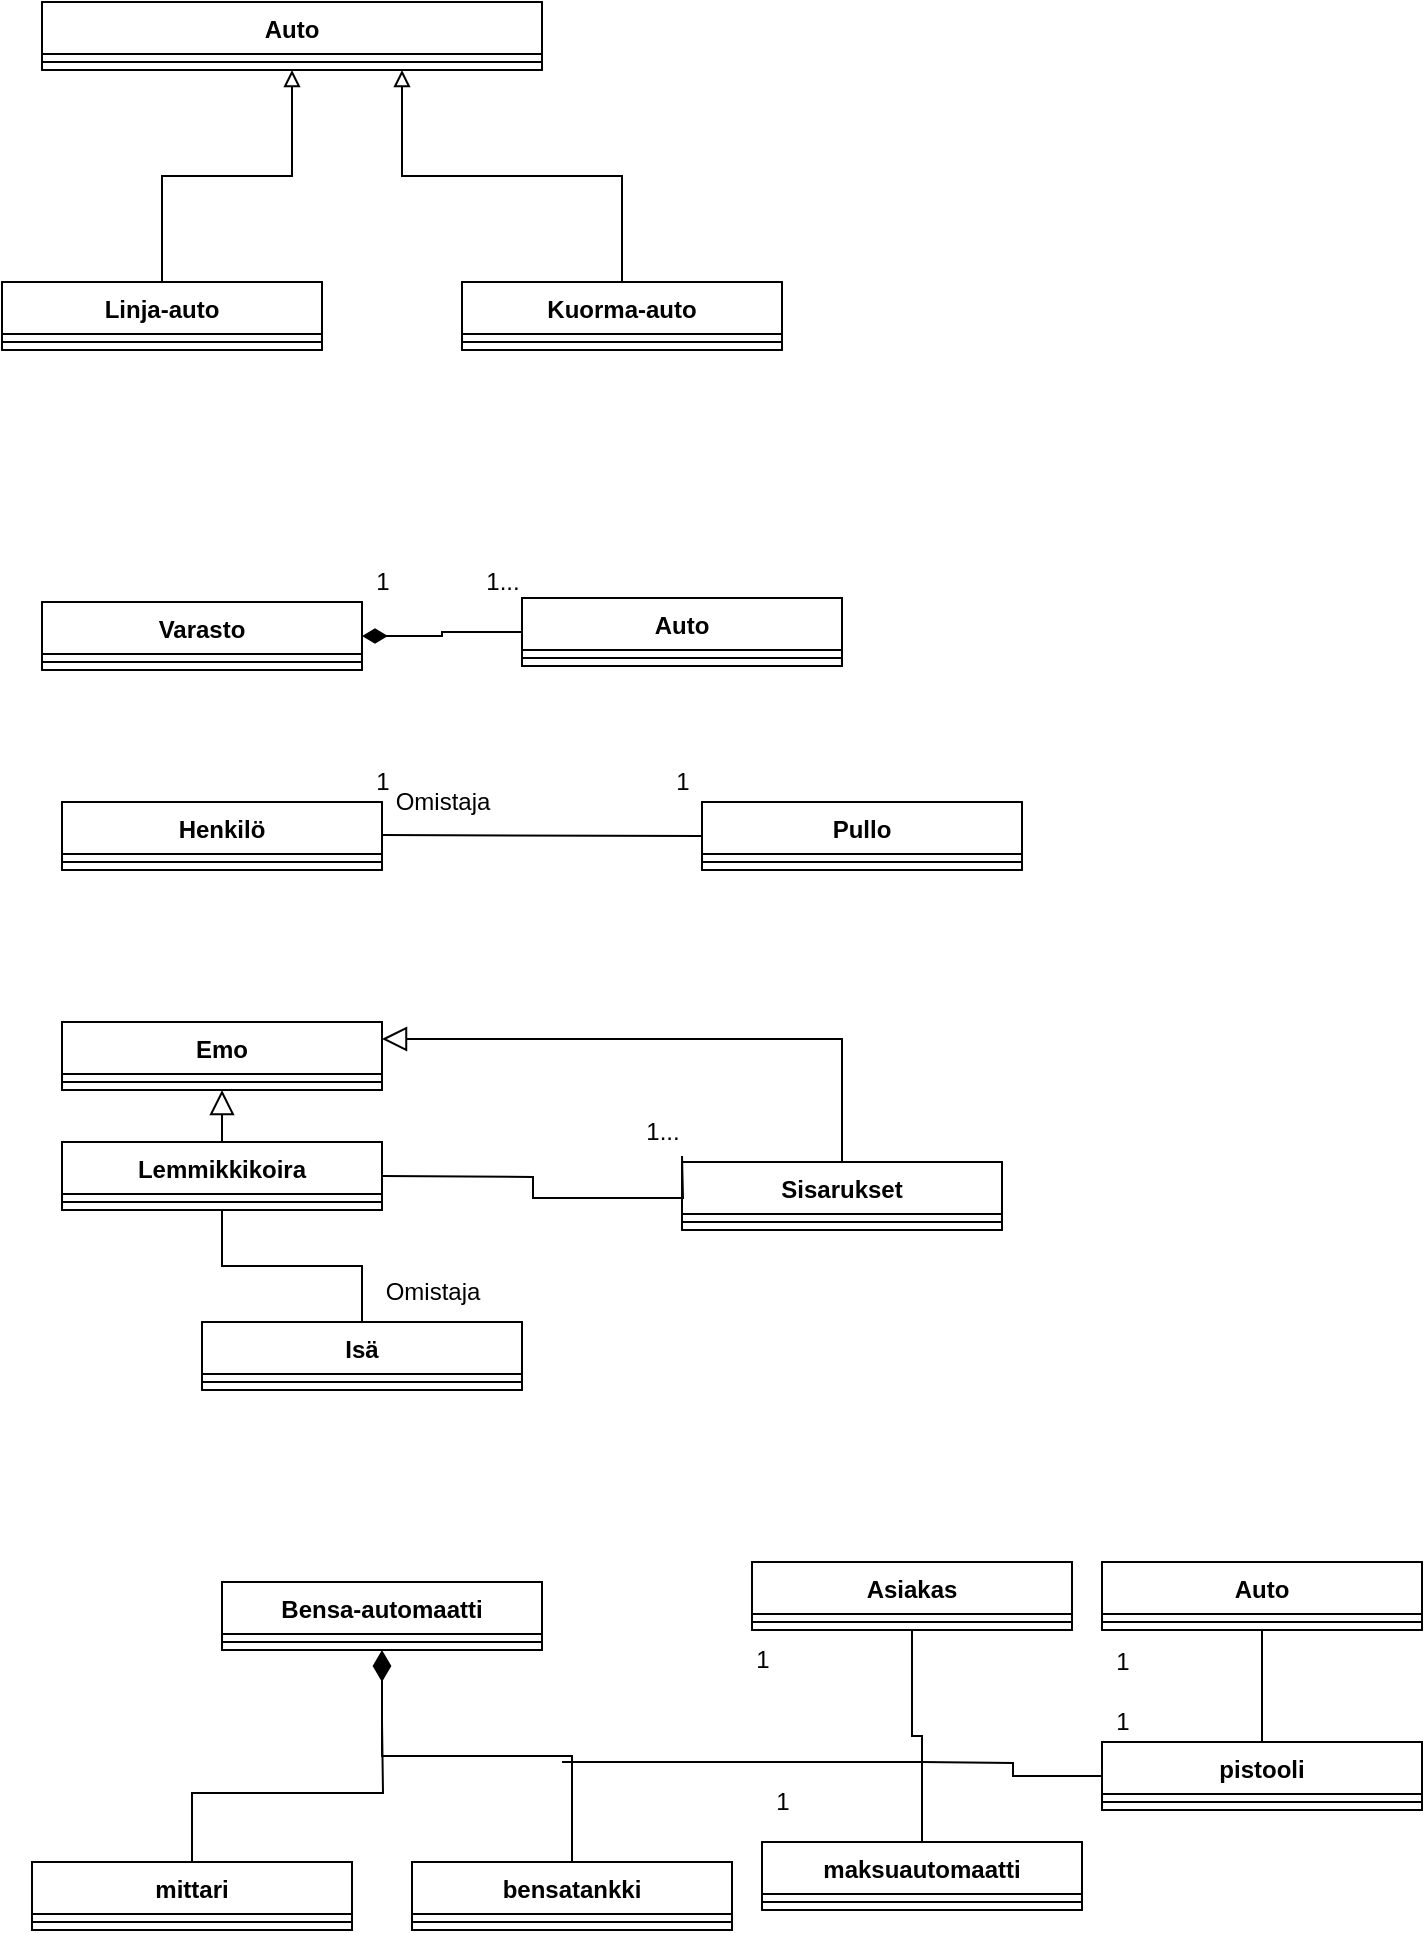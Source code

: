 <mxfile version="20.4.0" type="github">
  <diagram id="vEsajQPq7sN4_N_ij7nR" name="Page-1">
    <mxGraphModel dx="1017" dy="927" grid="1" gridSize="10" guides="1" tooltips="1" connect="1" arrows="1" fold="1" page="1" pageScale="1" pageWidth="850" pageHeight="1100" math="0" shadow="0">
      <root>
        <mxCell id="0" />
        <mxCell id="1" parent="0" />
        <mxCell id="xa-_HRpsTEDlTPyhuSHx-1" value="Auto" style="swimlane;fontStyle=1;align=center;verticalAlign=top;childLayout=stackLayout;horizontal=1;startSize=26;horizontalStack=0;resizeParent=1;resizeParentMax=0;resizeLast=0;collapsible=1;marginBottom=0;" vertex="1" parent="1">
          <mxGeometry x="70" y="40" width="250" height="34" as="geometry" />
        </mxCell>
        <mxCell id="xa-_HRpsTEDlTPyhuSHx-3" value="" style="line;strokeWidth=1;fillColor=none;align=left;verticalAlign=middle;spacingTop=-1;spacingLeft=3;spacingRight=3;rotatable=0;labelPosition=right;points=[];portConstraint=eastwest;strokeColor=inherit;" vertex="1" parent="xa-_HRpsTEDlTPyhuSHx-1">
          <mxGeometry y="26" width="250" height="8" as="geometry" />
        </mxCell>
        <mxCell id="xa-_HRpsTEDlTPyhuSHx-23" style="edgeStyle=orthogonalEdgeStyle;rounded=0;orthogonalLoop=1;jettySize=auto;html=1;exitX=0.5;exitY=0;exitDx=0;exitDy=0;entryX=0.5;entryY=1;entryDx=0;entryDy=0;endArrow=block;endFill=0;" edge="1" parent="1" source="xa-_HRpsTEDlTPyhuSHx-10" target="xa-_HRpsTEDlTPyhuSHx-1">
          <mxGeometry relative="1" as="geometry" />
        </mxCell>
        <mxCell id="xa-_HRpsTEDlTPyhuSHx-10" value="Linja-auto" style="swimlane;fontStyle=1;align=center;verticalAlign=top;childLayout=stackLayout;horizontal=1;startSize=26;horizontalStack=0;resizeParent=1;resizeParentMax=0;resizeLast=0;collapsible=1;marginBottom=0;" vertex="1" parent="1">
          <mxGeometry x="50" y="180" width="160" height="34" as="geometry" />
        </mxCell>
        <mxCell id="xa-_HRpsTEDlTPyhuSHx-12" value="" style="line;strokeWidth=1;fillColor=none;align=left;verticalAlign=middle;spacingTop=-1;spacingLeft=3;spacingRight=3;rotatable=0;labelPosition=right;points=[];portConstraint=eastwest;strokeColor=inherit;" vertex="1" parent="xa-_HRpsTEDlTPyhuSHx-10">
          <mxGeometry y="26" width="160" height="8" as="geometry" />
        </mxCell>
        <mxCell id="xa-_HRpsTEDlTPyhuSHx-22" style="edgeStyle=orthogonalEdgeStyle;rounded=0;orthogonalLoop=1;jettySize=auto;html=1;entryX=0.72;entryY=1;entryDx=0;entryDy=0;entryPerimeter=0;endArrow=block;endFill=0;" edge="1" parent="1" source="xa-_HRpsTEDlTPyhuSHx-18" target="xa-_HRpsTEDlTPyhuSHx-3">
          <mxGeometry relative="1" as="geometry" />
        </mxCell>
        <mxCell id="xa-_HRpsTEDlTPyhuSHx-18" value="Kuorma-auto" style="swimlane;fontStyle=1;align=center;verticalAlign=top;childLayout=stackLayout;horizontal=1;startSize=26;horizontalStack=0;resizeParent=1;resizeParentMax=0;resizeLast=0;collapsible=1;marginBottom=0;" vertex="1" parent="1">
          <mxGeometry x="280" y="180" width="160" height="34" as="geometry" />
        </mxCell>
        <mxCell id="xa-_HRpsTEDlTPyhuSHx-20" value="" style="line;strokeWidth=1;fillColor=none;align=left;verticalAlign=middle;spacingTop=-1;spacingLeft=3;spacingRight=3;rotatable=0;labelPosition=right;points=[];portConstraint=eastwest;strokeColor=inherit;" vertex="1" parent="xa-_HRpsTEDlTPyhuSHx-18">
          <mxGeometry y="26" width="160" height="8" as="geometry" />
        </mxCell>
        <mxCell id="xa-_HRpsTEDlTPyhuSHx-25" value="Varasto" style="swimlane;fontStyle=1;align=center;verticalAlign=top;childLayout=stackLayout;horizontal=1;startSize=26;horizontalStack=0;resizeParent=1;resizeParentMax=0;resizeLast=0;collapsible=1;marginBottom=0;" vertex="1" parent="1">
          <mxGeometry x="70" y="340" width="160" height="34" as="geometry" />
        </mxCell>
        <mxCell id="xa-_HRpsTEDlTPyhuSHx-27" value="" style="line;strokeWidth=1;fillColor=none;align=left;verticalAlign=middle;spacingTop=-1;spacingLeft=3;spacingRight=3;rotatable=0;labelPosition=right;points=[];portConstraint=eastwest;strokeColor=inherit;" vertex="1" parent="xa-_HRpsTEDlTPyhuSHx-25">
          <mxGeometry y="26" width="160" height="8" as="geometry" />
        </mxCell>
        <mxCell id="xa-_HRpsTEDlTPyhuSHx-33" style="edgeStyle=orthogonalEdgeStyle;rounded=0;orthogonalLoop=1;jettySize=auto;html=1;entryX=1;entryY=0.5;entryDx=0;entryDy=0;endArrow=diamondThin;endFill=1;endSize=10;" edge="1" parent="1" source="xa-_HRpsTEDlTPyhuSHx-29" target="xa-_HRpsTEDlTPyhuSHx-25">
          <mxGeometry relative="1" as="geometry" />
        </mxCell>
        <mxCell id="xa-_HRpsTEDlTPyhuSHx-29" value="Auto" style="swimlane;fontStyle=1;align=center;verticalAlign=top;childLayout=stackLayout;horizontal=1;startSize=26;horizontalStack=0;resizeParent=1;resizeParentMax=0;resizeLast=0;collapsible=1;marginBottom=0;" vertex="1" parent="1">
          <mxGeometry x="310" y="338" width="160" height="34" as="geometry" />
        </mxCell>
        <mxCell id="xa-_HRpsTEDlTPyhuSHx-31" value="" style="line;strokeWidth=1;fillColor=none;align=left;verticalAlign=middle;spacingTop=-1;spacingLeft=3;spacingRight=3;rotatable=0;labelPosition=right;points=[];portConstraint=eastwest;strokeColor=inherit;" vertex="1" parent="xa-_HRpsTEDlTPyhuSHx-29">
          <mxGeometry y="26" width="160" height="8" as="geometry" />
        </mxCell>
        <mxCell id="xa-_HRpsTEDlTPyhuSHx-34" value="1" style="text;html=1;align=center;verticalAlign=middle;resizable=0;points=[];autosize=1;strokeColor=none;fillColor=none;" vertex="1" parent="1">
          <mxGeometry x="225" y="315" width="30" height="30" as="geometry" />
        </mxCell>
        <mxCell id="xa-_HRpsTEDlTPyhuSHx-35" value="1..." style="text;html=1;align=center;verticalAlign=middle;resizable=0;points=[];autosize=1;strokeColor=none;fillColor=none;" vertex="1" parent="1">
          <mxGeometry x="280" y="315" width="40" height="30" as="geometry" />
        </mxCell>
        <mxCell id="xa-_HRpsTEDlTPyhuSHx-36" value="Henkilö" style="swimlane;fontStyle=1;align=center;verticalAlign=top;childLayout=stackLayout;horizontal=1;startSize=26;horizontalStack=0;resizeParent=1;resizeParentMax=0;resizeLast=0;collapsible=1;marginBottom=0;" vertex="1" parent="1">
          <mxGeometry x="80" y="440" width="160" height="34" as="geometry" />
        </mxCell>
        <mxCell id="xa-_HRpsTEDlTPyhuSHx-38" value="" style="line;strokeWidth=1;fillColor=none;align=left;verticalAlign=middle;spacingTop=-1;spacingLeft=3;spacingRight=3;rotatable=0;labelPosition=right;points=[];portConstraint=eastwest;strokeColor=inherit;" vertex="1" parent="xa-_HRpsTEDlTPyhuSHx-36">
          <mxGeometry y="26" width="160" height="8" as="geometry" />
        </mxCell>
        <mxCell id="xa-_HRpsTEDlTPyhuSHx-40" value="Pullo" style="swimlane;fontStyle=1;align=center;verticalAlign=top;childLayout=stackLayout;horizontal=1;startSize=26;horizontalStack=0;resizeParent=1;resizeParentMax=0;resizeLast=0;collapsible=1;marginBottom=0;" vertex="1" parent="1">
          <mxGeometry x="400" y="440" width="160" height="34" as="geometry" />
        </mxCell>
        <mxCell id="xa-_HRpsTEDlTPyhuSHx-42" value="" style="line;strokeWidth=1;fillColor=none;align=left;verticalAlign=middle;spacingTop=-1;spacingLeft=3;spacingRight=3;rotatable=0;labelPosition=right;points=[];portConstraint=eastwest;strokeColor=inherit;" vertex="1" parent="xa-_HRpsTEDlTPyhuSHx-40">
          <mxGeometry y="26" width="160" height="8" as="geometry" />
        </mxCell>
        <mxCell id="xa-_HRpsTEDlTPyhuSHx-44" style="edgeStyle=orthogonalEdgeStyle;rounded=0;orthogonalLoop=1;jettySize=auto;html=1;entryX=1;entryY=0.5;entryDx=0;entryDy=0;endArrow=none;endFill=0;endSize=10;exitX=0;exitY=0.5;exitDx=0;exitDy=0;" edge="1" parent="1" source="xa-_HRpsTEDlTPyhuSHx-40">
          <mxGeometry relative="1" as="geometry">
            <mxPoint x="320" y="456.5" as="sourcePoint" />
            <mxPoint x="240" y="456.5" as="targetPoint" />
          </mxGeometry>
        </mxCell>
        <mxCell id="xa-_HRpsTEDlTPyhuSHx-45" value="1" style="text;html=1;align=center;verticalAlign=middle;resizable=0;points=[];autosize=1;strokeColor=none;fillColor=none;" vertex="1" parent="1">
          <mxGeometry x="375" y="415" width="30" height="30" as="geometry" />
        </mxCell>
        <mxCell id="xa-_HRpsTEDlTPyhuSHx-46" value="1" style="text;html=1;align=center;verticalAlign=middle;resizable=0;points=[];autosize=1;strokeColor=none;fillColor=none;" vertex="1" parent="1">
          <mxGeometry x="225" y="415" width="30" height="30" as="geometry" />
        </mxCell>
        <mxCell id="xa-_HRpsTEDlTPyhuSHx-47" value="Omistaja" style="text;html=1;align=center;verticalAlign=middle;resizable=0;points=[];autosize=1;strokeColor=none;fillColor=none;" vertex="1" parent="1">
          <mxGeometry x="235" y="425" width="70" height="30" as="geometry" />
        </mxCell>
        <mxCell id="xa-_HRpsTEDlTPyhuSHx-62" style="edgeStyle=orthogonalEdgeStyle;rounded=0;orthogonalLoop=1;jettySize=auto;html=1;exitX=0.5;exitY=0;exitDx=0;exitDy=0;entryX=0.5;entryY=1;entryDx=0;entryDy=0;endArrow=block;endFill=0;endSize=10;" edge="1" parent="1" source="xa-_HRpsTEDlTPyhuSHx-48" target="xa-_HRpsTEDlTPyhuSHx-58">
          <mxGeometry relative="1" as="geometry" />
        </mxCell>
        <mxCell id="xa-_HRpsTEDlTPyhuSHx-48" value="Lemmikkikoira" style="swimlane;fontStyle=1;align=center;verticalAlign=top;childLayout=stackLayout;horizontal=1;startSize=26;horizontalStack=0;resizeParent=1;resizeParentMax=0;resizeLast=0;collapsible=1;marginBottom=0;" vertex="1" parent="1">
          <mxGeometry x="80" y="610" width="160" height="34" as="geometry" />
        </mxCell>
        <mxCell id="xa-_HRpsTEDlTPyhuSHx-50" value="" style="line;strokeWidth=1;fillColor=none;align=left;verticalAlign=middle;spacingTop=-1;spacingLeft=3;spacingRight=3;rotatable=0;labelPosition=right;points=[];portConstraint=eastwest;strokeColor=inherit;" vertex="1" parent="xa-_HRpsTEDlTPyhuSHx-48">
          <mxGeometry y="26" width="160" height="8" as="geometry" />
        </mxCell>
        <mxCell id="xa-_HRpsTEDlTPyhuSHx-63" style="edgeStyle=orthogonalEdgeStyle;rounded=0;orthogonalLoop=1;jettySize=auto;html=1;exitX=0.5;exitY=0;exitDx=0;exitDy=0;entryX=1;entryY=0.25;entryDx=0;entryDy=0;endArrow=block;endFill=0;endSize=10;" edge="1" parent="1" source="xa-_HRpsTEDlTPyhuSHx-52" target="xa-_HRpsTEDlTPyhuSHx-58">
          <mxGeometry relative="1" as="geometry" />
        </mxCell>
        <mxCell id="xa-_HRpsTEDlTPyhuSHx-52" value="Sisarukset" style="swimlane;fontStyle=1;align=center;verticalAlign=top;childLayout=stackLayout;horizontal=1;startSize=26;horizontalStack=0;resizeParent=1;resizeParentMax=0;resizeLast=0;collapsible=1;marginBottom=0;" vertex="1" parent="1">
          <mxGeometry x="390" y="620" width="160" height="34" as="geometry" />
        </mxCell>
        <mxCell id="xa-_HRpsTEDlTPyhuSHx-54" value="" style="line;strokeWidth=1;fillColor=none;align=left;verticalAlign=middle;spacingTop=-1;spacingLeft=3;spacingRight=3;rotatable=0;labelPosition=right;points=[];portConstraint=eastwest;strokeColor=inherit;" vertex="1" parent="xa-_HRpsTEDlTPyhuSHx-52">
          <mxGeometry y="26" width="160" height="8" as="geometry" />
        </mxCell>
        <mxCell id="xa-_HRpsTEDlTPyhuSHx-56" style="edgeStyle=orthogonalEdgeStyle;rounded=0;orthogonalLoop=1;jettySize=auto;html=1;entryX=0;entryY=0.5;entryDx=0;entryDy=0;endArrow=none;endFill=0;endSize=10;" edge="1" parent="1">
          <mxGeometry relative="1" as="geometry">
            <mxPoint x="240" y="627" as="sourcePoint" />
            <mxPoint x="390" y="617" as="targetPoint" />
          </mxGeometry>
        </mxCell>
        <mxCell id="xa-_HRpsTEDlTPyhuSHx-57" value="1..." style="text;html=1;align=center;verticalAlign=middle;resizable=0;points=[];autosize=1;strokeColor=none;fillColor=none;" vertex="1" parent="1">
          <mxGeometry x="360" y="590" width="40" height="30" as="geometry" />
        </mxCell>
        <mxCell id="xa-_HRpsTEDlTPyhuSHx-58" value="Emo" style="swimlane;fontStyle=1;align=center;verticalAlign=top;childLayout=stackLayout;horizontal=1;startSize=26;horizontalStack=0;resizeParent=1;resizeParentMax=0;resizeLast=0;collapsible=1;marginBottom=0;" vertex="1" parent="1">
          <mxGeometry x="80" y="550" width="160" height="34" as="geometry" />
        </mxCell>
        <mxCell id="xa-_HRpsTEDlTPyhuSHx-60" value="" style="line;strokeWidth=1;fillColor=none;align=left;verticalAlign=middle;spacingTop=-1;spacingLeft=3;spacingRight=3;rotatable=0;labelPosition=right;points=[];portConstraint=eastwest;strokeColor=inherit;" vertex="1" parent="xa-_HRpsTEDlTPyhuSHx-58">
          <mxGeometry y="26" width="160" height="8" as="geometry" />
        </mxCell>
        <mxCell id="xa-_HRpsTEDlTPyhuSHx-68" style="edgeStyle=orthogonalEdgeStyle;rounded=0;orthogonalLoop=1;jettySize=auto;html=1;entryX=0.5;entryY=1;entryDx=0;entryDy=0;endArrow=none;endFill=0;endSize=10;" edge="1" parent="1" source="xa-_HRpsTEDlTPyhuSHx-64" target="xa-_HRpsTEDlTPyhuSHx-48">
          <mxGeometry relative="1" as="geometry" />
        </mxCell>
        <mxCell id="xa-_HRpsTEDlTPyhuSHx-64" value="Isä" style="swimlane;fontStyle=1;align=center;verticalAlign=top;childLayout=stackLayout;horizontal=1;startSize=26;horizontalStack=0;resizeParent=1;resizeParentMax=0;resizeLast=0;collapsible=1;marginBottom=0;" vertex="1" parent="1">
          <mxGeometry x="150" y="700" width="160" height="34" as="geometry" />
        </mxCell>
        <mxCell id="xa-_HRpsTEDlTPyhuSHx-66" value="" style="line;strokeWidth=1;fillColor=none;align=left;verticalAlign=middle;spacingTop=-1;spacingLeft=3;spacingRight=3;rotatable=0;labelPosition=right;points=[];portConstraint=eastwest;strokeColor=inherit;" vertex="1" parent="xa-_HRpsTEDlTPyhuSHx-64">
          <mxGeometry y="26" width="160" height="8" as="geometry" />
        </mxCell>
        <mxCell id="xa-_HRpsTEDlTPyhuSHx-69" value="Omistaja" style="text;html=1;align=center;verticalAlign=middle;resizable=0;points=[];autosize=1;strokeColor=none;fillColor=none;" vertex="1" parent="1">
          <mxGeometry x="230" y="670" width="70" height="30" as="geometry" />
        </mxCell>
        <mxCell id="xa-_HRpsTEDlTPyhuSHx-91" style="edgeStyle=orthogonalEdgeStyle;rounded=0;orthogonalLoop=1;jettySize=auto;html=1;exitX=0.5;exitY=1;exitDx=0;exitDy=0;entryX=0.5;entryY=0;entryDx=0;entryDy=0;endArrow=none;endFill=0;endSize=10;startArrow=diamondThin;startFill=1;startSize=13;" edge="1" parent="1" source="xa-_HRpsTEDlTPyhuSHx-70" target="xa-_HRpsTEDlTPyhuSHx-78">
          <mxGeometry relative="1" as="geometry">
            <Array as="points">
              <mxPoint x="240" y="917" />
              <mxPoint x="335" y="917" />
            </Array>
          </mxGeometry>
        </mxCell>
        <mxCell id="xa-_HRpsTEDlTPyhuSHx-70" value="Bensa-automaatti" style="swimlane;fontStyle=1;align=center;verticalAlign=top;childLayout=stackLayout;horizontal=1;startSize=26;horizontalStack=0;resizeParent=1;resizeParentMax=0;resizeLast=0;collapsible=1;marginBottom=0;" vertex="1" parent="1">
          <mxGeometry x="160" y="830" width="160" height="34" as="geometry" />
        </mxCell>
        <mxCell id="xa-_HRpsTEDlTPyhuSHx-72" value="" style="line;strokeWidth=1;fillColor=none;align=left;verticalAlign=middle;spacingTop=-1;spacingLeft=3;spacingRight=3;rotatable=0;labelPosition=right;points=[];portConstraint=eastwest;strokeColor=inherit;" vertex="1" parent="xa-_HRpsTEDlTPyhuSHx-70">
          <mxGeometry y="26" width="160" height="8" as="geometry" />
        </mxCell>
        <mxCell id="xa-_HRpsTEDlTPyhuSHx-94" style="edgeStyle=orthogonalEdgeStyle;rounded=0;orthogonalLoop=1;jettySize=auto;html=1;exitX=0.5;exitY=0;exitDx=0;exitDy=0;startArrow=none;startFill=0;endArrow=none;endFill=0;endSize=10;" edge="1" parent="1" source="xa-_HRpsTEDlTPyhuSHx-74">
          <mxGeometry relative="1" as="geometry">
            <mxPoint x="240" y="900" as="targetPoint" />
          </mxGeometry>
        </mxCell>
        <mxCell id="xa-_HRpsTEDlTPyhuSHx-74" value="mittari&#xa;" style="swimlane;fontStyle=1;align=center;verticalAlign=top;childLayout=stackLayout;horizontal=1;startSize=26;horizontalStack=0;resizeParent=1;resizeParentMax=0;resizeLast=0;collapsible=1;marginBottom=0;" vertex="1" parent="1">
          <mxGeometry x="65" y="970" width="160" height="34" as="geometry" />
        </mxCell>
        <mxCell id="xa-_HRpsTEDlTPyhuSHx-76" value="" style="line;strokeWidth=1;fillColor=none;align=left;verticalAlign=middle;spacingTop=-1;spacingLeft=3;spacingRight=3;rotatable=0;labelPosition=right;points=[];portConstraint=eastwest;strokeColor=inherit;" vertex="1" parent="xa-_HRpsTEDlTPyhuSHx-74">
          <mxGeometry y="26" width="160" height="8" as="geometry" />
        </mxCell>
        <mxCell id="xa-_HRpsTEDlTPyhuSHx-78" value="bensatankki" style="swimlane;fontStyle=1;align=center;verticalAlign=top;childLayout=stackLayout;horizontal=1;startSize=26;horizontalStack=0;resizeParent=1;resizeParentMax=0;resizeLast=0;collapsible=1;marginBottom=0;" vertex="1" parent="1">
          <mxGeometry x="255" y="970" width="160" height="34" as="geometry" />
        </mxCell>
        <mxCell id="xa-_HRpsTEDlTPyhuSHx-80" value="" style="line;strokeWidth=1;fillColor=none;align=left;verticalAlign=middle;spacingTop=-1;spacingLeft=3;spacingRight=3;rotatable=0;labelPosition=right;points=[];portConstraint=eastwest;strokeColor=inherit;" vertex="1" parent="xa-_HRpsTEDlTPyhuSHx-78">
          <mxGeometry y="26" width="160" height="8" as="geometry" />
        </mxCell>
        <mxCell id="xa-_HRpsTEDlTPyhuSHx-97" style="edgeStyle=orthogonalEdgeStyle;rounded=0;orthogonalLoop=1;jettySize=auto;html=1;startArrow=none;startFill=0;endArrow=none;endFill=0;endSize=10;" edge="1" parent="1" source="xa-_HRpsTEDlTPyhuSHx-82">
          <mxGeometry relative="1" as="geometry">
            <mxPoint x="510" y="920.0" as="targetPoint" />
          </mxGeometry>
        </mxCell>
        <mxCell id="xa-_HRpsTEDlTPyhuSHx-82" value="pistooli" style="swimlane;fontStyle=1;align=center;verticalAlign=top;childLayout=stackLayout;horizontal=1;startSize=26;horizontalStack=0;resizeParent=1;resizeParentMax=0;resizeLast=0;collapsible=1;marginBottom=0;" vertex="1" parent="1">
          <mxGeometry x="600" y="910" width="160" height="34" as="geometry" />
        </mxCell>
        <mxCell id="xa-_HRpsTEDlTPyhuSHx-84" value="" style="line;strokeWidth=1;fillColor=none;align=left;verticalAlign=middle;spacingTop=-1;spacingLeft=3;spacingRight=3;rotatable=0;labelPosition=right;points=[];portConstraint=eastwest;strokeColor=inherit;" vertex="1" parent="xa-_HRpsTEDlTPyhuSHx-82">
          <mxGeometry y="26" width="160" height="8" as="geometry" />
        </mxCell>
        <mxCell id="xa-_HRpsTEDlTPyhuSHx-95" style="edgeStyle=orthogonalEdgeStyle;rounded=0;orthogonalLoop=1;jettySize=auto;html=1;exitX=0.5;exitY=0;exitDx=0;exitDy=0;startArrow=none;startFill=0;endArrow=none;endFill=0;endSize=10;" edge="1" parent="1" source="xa-_HRpsTEDlTPyhuSHx-86">
          <mxGeometry relative="1" as="geometry">
            <mxPoint x="330" y="920" as="targetPoint" />
            <Array as="points">
              <mxPoint x="510" y="920" />
            </Array>
          </mxGeometry>
        </mxCell>
        <mxCell id="xa-_HRpsTEDlTPyhuSHx-86" value="maksuautomaatti" style="swimlane;fontStyle=1;align=center;verticalAlign=top;childLayout=stackLayout;horizontal=1;startSize=26;horizontalStack=0;resizeParent=1;resizeParentMax=0;resizeLast=0;collapsible=1;marginBottom=0;" vertex="1" parent="1">
          <mxGeometry x="430" y="960" width="160" height="34" as="geometry" />
        </mxCell>
        <mxCell id="xa-_HRpsTEDlTPyhuSHx-88" value="" style="line;strokeWidth=1;fillColor=none;align=left;verticalAlign=middle;spacingTop=-1;spacingLeft=3;spacingRight=3;rotatable=0;labelPosition=right;points=[];portConstraint=eastwest;strokeColor=inherit;" vertex="1" parent="xa-_HRpsTEDlTPyhuSHx-86">
          <mxGeometry y="26" width="160" height="8" as="geometry" />
        </mxCell>
        <mxCell id="xa-_HRpsTEDlTPyhuSHx-108" style="edgeStyle=orthogonalEdgeStyle;rounded=0;orthogonalLoop=1;jettySize=auto;html=1;exitX=0.5;exitY=1;exitDx=0;exitDy=0;entryX=0.5;entryY=0;entryDx=0;entryDy=0;startArrow=none;startFill=0;endArrow=none;endFill=0;startSize=13;endSize=10;" edge="1" parent="1" source="xa-_HRpsTEDlTPyhuSHx-98" target="xa-_HRpsTEDlTPyhuSHx-86">
          <mxGeometry relative="1" as="geometry" />
        </mxCell>
        <mxCell id="xa-_HRpsTEDlTPyhuSHx-98" value="Asiakas" style="swimlane;fontStyle=1;align=center;verticalAlign=top;childLayout=stackLayout;horizontal=1;startSize=26;horizontalStack=0;resizeParent=1;resizeParentMax=0;resizeLast=0;collapsible=1;marginBottom=0;" vertex="1" parent="1">
          <mxGeometry x="425" y="820" width="160" height="34" as="geometry" />
        </mxCell>
        <mxCell id="xa-_HRpsTEDlTPyhuSHx-100" value="" style="line;strokeWidth=1;fillColor=none;align=left;verticalAlign=middle;spacingTop=-1;spacingLeft=3;spacingRight=3;rotatable=0;labelPosition=right;points=[];portConstraint=eastwest;strokeColor=inherit;" vertex="1" parent="xa-_HRpsTEDlTPyhuSHx-98">
          <mxGeometry y="26" width="160" height="8" as="geometry" />
        </mxCell>
        <mxCell id="xa-_HRpsTEDlTPyhuSHx-109" style="edgeStyle=orthogonalEdgeStyle;rounded=0;orthogonalLoop=1;jettySize=auto;html=1;entryX=0.5;entryY=0;entryDx=0;entryDy=0;startArrow=none;startFill=0;endArrow=none;endFill=0;startSize=13;endSize=10;" edge="1" parent="1" source="xa-_HRpsTEDlTPyhuSHx-102" target="xa-_HRpsTEDlTPyhuSHx-82">
          <mxGeometry relative="1" as="geometry" />
        </mxCell>
        <mxCell id="xa-_HRpsTEDlTPyhuSHx-102" value="Auto" style="swimlane;fontStyle=1;align=center;verticalAlign=top;childLayout=stackLayout;horizontal=1;startSize=26;horizontalStack=0;resizeParent=1;resizeParentMax=0;resizeLast=0;collapsible=1;marginBottom=0;" vertex="1" parent="1">
          <mxGeometry x="600" y="820" width="160" height="34" as="geometry" />
        </mxCell>
        <mxCell id="xa-_HRpsTEDlTPyhuSHx-104" value="" style="line;strokeWidth=1;fillColor=none;align=left;verticalAlign=middle;spacingTop=-1;spacingLeft=3;spacingRight=3;rotatable=0;labelPosition=right;points=[];portConstraint=eastwest;strokeColor=inherit;" vertex="1" parent="xa-_HRpsTEDlTPyhuSHx-102">
          <mxGeometry y="26" width="160" height="8" as="geometry" />
        </mxCell>
        <mxCell id="xa-_HRpsTEDlTPyhuSHx-106" value="1" style="text;html=1;align=center;verticalAlign=middle;resizable=0;points=[];autosize=1;strokeColor=none;fillColor=none;" vertex="1" parent="1">
          <mxGeometry x="595" y="855" width="30" height="30" as="geometry" />
        </mxCell>
        <mxCell id="xa-_HRpsTEDlTPyhuSHx-107" value="1" style="text;html=1;align=center;verticalAlign=middle;resizable=0;points=[];autosize=1;strokeColor=none;fillColor=none;" vertex="1" parent="1">
          <mxGeometry x="415" y="854" width="30" height="30" as="geometry" />
        </mxCell>
        <mxCell id="xa-_HRpsTEDlTPyhuSHx-112" value="1" style="text;html=1;align=center;verticalAlign=middle;resizable=0;points=[];autosize=1;strokeColor=none;fillColor=none;" vertex="1" parent="1">
          <mxGeometry x="425" y="925" width="30" height="30" as="geometry" />
        </mxCell>
        <mxCell id="xa-_HRpsTEDlTPyhuSHx-113" value="1" style="text;html=1;align=center;verticalAlign=middle;resizable=0;points=[];autosize=1;strokeColor=none;fillColor=none;" vertex="1" parent="1">
          <mxGeometry x="595" y="885" width="30" height="30" as="geometry" />
        </mxCell>
      </root>
    </mxGraphModel>
  </diagram>
</mxfile>
